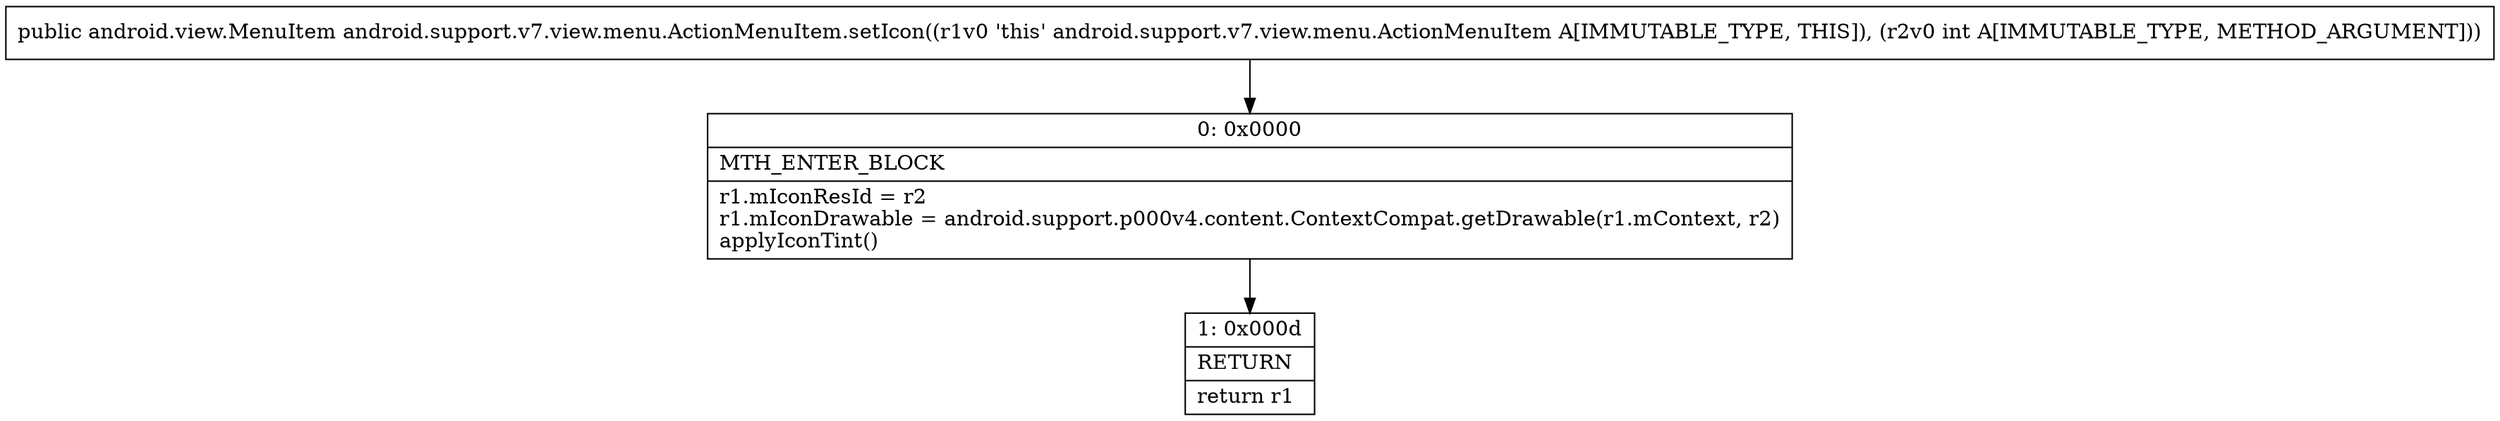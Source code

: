 digraph "CFG forandroid.support.v7.view.menu.ActionMenuItem.setIcon(I)Landroid\/view\/MenuItem;" {
Node_0 [shape=record,label="{0\:\ 0x0000|MTH_ENTER_BLOCK\l|r1.mIconResId = r2\lr1.mIconDrawable = android.support.p000v4.content.ContextCompat.getDrawable(r1.mContext, r2)\lapplyIconTint()\l}"];
Node_1 [shape=record,label="{1\:\ 0x000d|RETURN\l|return r1\l}"];
MethodNode[shape=record,label="{public android.view.MenuItem android.support.v7.view.menu.ActionMenuItem.setIcon((r1v0 'this' android.support.v7.view.menu.ActionMenuItem A[IMMUTABLE_TYPE, THIS]), (r2v0 int A[IMMUTABLE_TYPE, METHOD_ARGUMENT])) }"];
MethodNode -> Node_0;
Node_0 -> Node_1;
}

